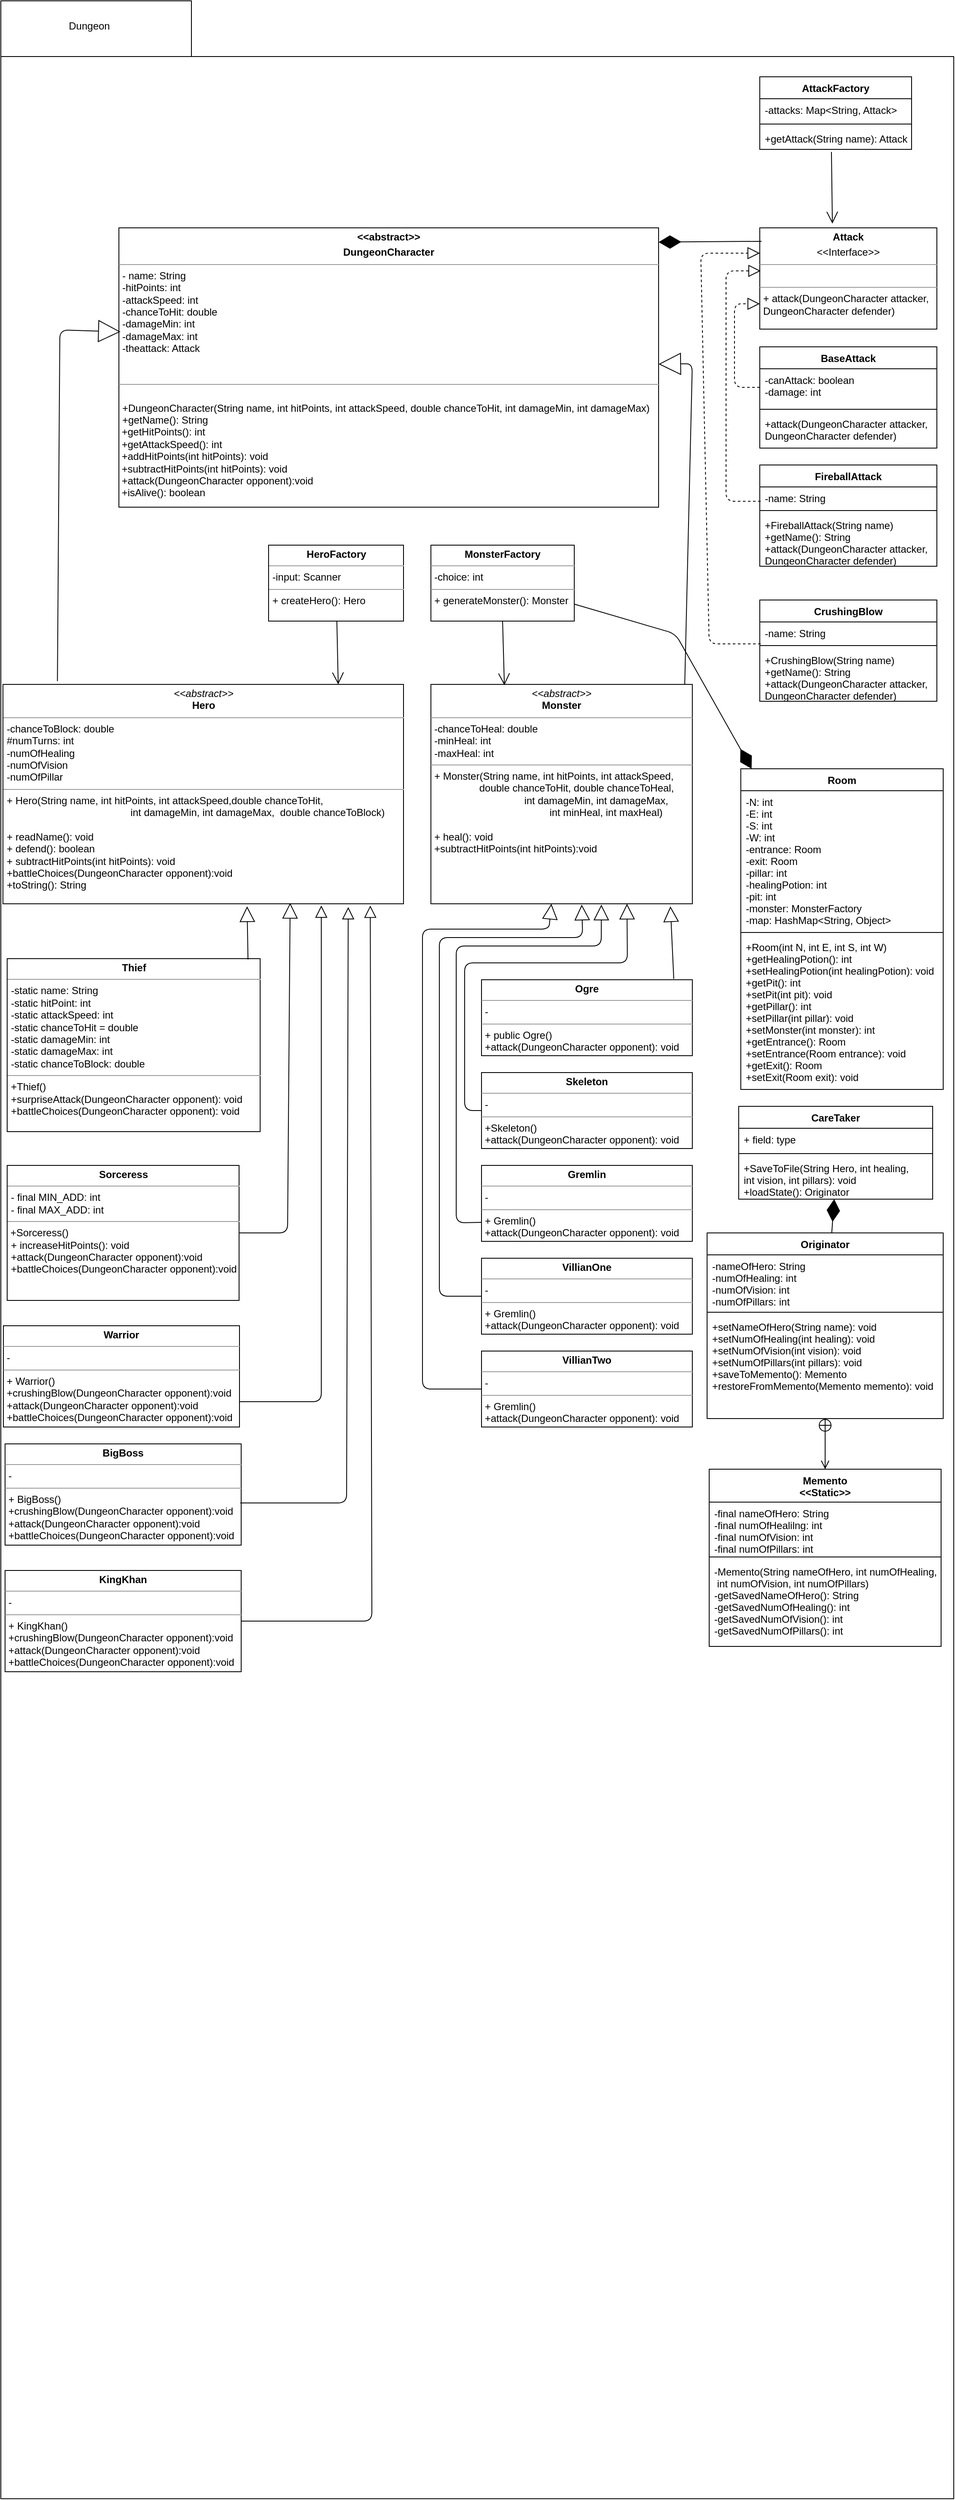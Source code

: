 <mxfile version="12.3.9" type="device" pages="1"><diagram id="krkeShx6AyGwvIoxpKtI" name="Page-1"><mxGraphModel dx="1422" dy="1862" grid="1" gridSize="10" guides="1" tooltips="1" connect="1" arrows="1" fold="1" page="1" pageScale="1" pageWidth="850" pageHeight="1100" math="0" shadow="0"><root><mxCell id="0"/><mxCell id="1" parent="0"/><object label="" id="1G31ORfLpR254vLyBdv7-1"><mxCell style="shape=folder;fontStyle=1;spacingTop=10;tabWidth=226;tabHeight=66;tabPosition=left;html=1;" parent="1" vertex="1"><mxGeometry y="-150" width="1130" height="2960" as="geometry"/></mxCell></object><mxCell id="1G31ORfLpR254vLyBdv7-2" value="&lt;p style=&quot;margin: 0px ; margin-top: 4px ; text-align: center&quot;&gt;&lt;b&gt;&amp;lt;&amp;lt;abstract&amp;gt;&amp;gt;&lt;/b&gt;&lt;/p&gt;&lt;p style=&quot;margin: 0px ; margin-top: 4px ; text-align: center&quot;&gt;&lt;b&gt;DungeonCharacter&lt;/b&gt;&lt;br&gt;&lt;/p&gt;&lt;hr size=&quot;1&quot;&gt;&lt;p style=&quot;margin: 0px ; margin-left: 4px&quot;&gt;- name: String&lt;/p&gt;&lt;p style=&quot;margin: 0px ; margin-left: 4px&quot;&gt;-hitPoints: int&lt;/p&gt;&lt;p style=&quot;margin: 0px ; margin-left: 4px&quot;&gt;-attackSpeed: int&lt;/p&gt;&lt;p style=&quot;margin: 0px ; margin-left: 4px&quot;&gt;-chanceToHit: double&lt;/p&gt;&lt;p style=&quot;margin: 0px ; margin-left: 4px&quot;&gt;-damageMin: int&lt;/p&gt;&lt;p style=&quot;margin: 0px ; margin-left: 4px&quot;&gt;-damageMax: int&lt;/p&gt;&lt;p style=&quot;margin: 0px ; margin-left: 4px&quot;&gt;-theattack: Attack&lt;/p&gt;&lt;p style=&quot;margin: 0px ; margin-left: 4px&quot;&gt;&lt;br&gt;&lt;/p&gt;&lt;p style=&quot;margin: 0px ; margin-left: 4px&quot;&gt;&lt;br&gt;&lt;/p&gt;&lt;hr size=&quot;1&quot;&gt;&lt;p style=&quot;margin: 0px ; margin-left: 4px&quot;&gt;&lt;br&gt;&lt;/p&gt;&lt;p style=&quot;margin: 0px ; margin-left: 4px&quot;&gt;+&lt;span&gt;DungeonCharacter(String name, int hitPoints, int attackSpeed,&amp;nbsp;&lt;/span&gt;&lt;span&gt;double chanceToHit, int damageMin, int damageMax)&lt;/span&gt;&lt;/p&gt;&lt;p style=&quot;margin: 0px ; margin-left: 4px&quot;&gt;&lt;span&gt;+getName(): String&amp;nbsp;&lt;/span&gt;&lt;/p&gt;&amp;nbsp;+getHitPoints(): int&lt;br&gt;&amp;nbsp;+getAttackSpeed(): int&lt;br&gt;&amp;nbsp;+addHitPoints(int hitPoints): void&lt;br&gt;&amp;nbsp;+subtractHitPoints(int hitPoints): void&lt;br&gt;&amp;nbsp;+attack(DungeonCharacter opponent):void&lt;br&gt;&amp;nbsp;+isAlive(): boolean&lt;br&gt;&amp;nbsp;&lt;br&gt;&amp;nbsp;" style="verticalAlign=top;align=left;overflow=fill;fontSize=12;fontFamily=Helvetica;html=1;" parent="1" vertex="1"><mxGeometry x="140" y="119" width="640" height="331" as="geometry"/></mxCell><mxCell id="1G31ORfLpR254vLyBdv7-4" value="Dungeon" style="text;html=1;strokeColor=none;fillColor=none;align=center;verticalAlign=middle;whiteSpace=wrap;rounded=0;" parent="1" vertex="1"><mxGeometry x="70" y="-130" width="70" height="20" as="geometry"/></mxCell><mxCell id="1G31ORfLpR254vLyBdv7-5" value="&lt;p style=&quot;margin: 0px ; margin-top: 4px ; text-align: center&quot;&gt;&lt;i&gt;&amp;lt;&amp;lt;abstract&amp;gt;&amp;gt;&lt;/i&gt;&lt;br&gt;&lt;b&gt;Hero&lt;/b&gt;&lt;/p&gt;&lt;hr size=&quot;1&quot;&gt;&lt;p style=&quot;margin: 0px ; margin-left: 4px&quot;&gt;-chanceToBlock: double&amp;nbsp;&lt;br&gt;#numTurns: int&lt;/p&gt;&lt;p style=&quot;margin: 0px ; margin-left: 4px&quot;&gt;-numOfHealing&lt;/p&gt;&lt;p style=&quot;margin: 0px ; margin-left: 4px&quot;&gt;-numOfVision&lt;/p&gt;&lt;p style=&quot;margin: 0px ; margin-left: 4px&quot;&gt;-numOfPillar&lt;/p&gt;&lt;hr size=&quot;1&quot;&gt;&lt;p style=&quot;margin: 0px ; margin-left: 4px&quot;&gt;+&amp;nbsp;&lt;span&gt;Hero(String name, int hitPoints, int attackSpeed,&lt;/span&gt;&lt;span&gt;double chanceToHit,&amp;nbsp;&lt;/span&gt;&lt;/p&gt;&lt;p style=&quot;margin: 0px ; margin-left: 4px&quot;&gt;&lt;span&gt;&amp;nbsp; &amp;nbsp; &amp;nbsp; &amp;nbsp; &amp;nbsp; &amp;nbsp; &amp;nbsp; &amp;nbsp; &amp;nbsp; &amp;nbsp; &amp;nbsp; &amp;nbsp; &amp;nbsp; &amp;nbsp; &amp;nbsp; &amp;nbsp; &amp;nbsp; &amp;nbsp; &amp;nbsp; &amp;nbsp; &amp;nbsp; &amp;nbsp; int damageMin, int damageMax,&amp;nbsp;&lt;/span&gt;&lt;span&gt;&amp;nbsp;double chanceToBlock)&lt;/span&gt;&lt;/p&gt;&lt;p style=&quot;margin: 0px ; margin-left: 4px&quot;&gt;&lt;br&gt;&lt;/p&gt;&lt;p style=&quot;margin: 0px ; margin-left: 4px&quot;&gt;+ readName(): void&lt;/p&gt;&lt;p style=&quot;margin: 0px ; margin-left: 4px&quot;&gt;+&amp;nbsp;defend(): boolean&lt;/p&gt;&lt;p style=&quot;margin: 0px ; margin-left: 4px&quot;&gt;+&amp;nbsp;subtractHitPoints(int hitPoints): void&lt;/p&gt;&lt;p style=&quot;margin: 0px ; margin-left: 4px&quot;&gt;+battleChoices(DungeonCharacter opponent):void&lt;/p&gt;&lt;p style=&quot;margin: 0px ; margin-left: 4px&quot;&gt;+toString(): String&lt;/p&gt;" style="verticalAlign=top;align=left;overflow=fill;fontSize=12;fontFamily=Helvetica;html=1;" parent="1" vertex="1"><mxGeometry x="2.5" y="660" width="475" height="260" as="geometry"/></mxCell><mxCell id="1G31ORfLpR254vLyBdv7-6" value="&lt;p style=&quot;margin: 0px ; margin-top: 4px ; text-align: center&quot;&gt;&lt;i&gt;&amp;lt;&amp;lt;abstract&amp;gt;&amp;gt;&lt;/i&gt;&lt;br&gt;&lt;b&gt;Monster&lt;/b&gt;&lt;/p&gt;&lt;hr size=&quot;1&quot;&gt;&lt;p style=&quot;margin: 0px ; margin-left: 4px&quot;&gt;-chanceToHeal: double&lt;br&gt;-minHeal: int&lt;/p&gt;&lt;p style=&quot;margin: 0px ; margin-left: 4px&quot;&gt;-maxHeal: int&lt;/p&gt;&lt;hr size=&quot;1&quot;&gt;&lt;p style=&quot;margin: 0px ; margin-left: 4px&quot;&gt;+&amp;nbsp;&lt;span&gt;Monster(String name, int hitPoints, int attackSpeed,&lt;/span&gt;&lt;/p&gt;&lt;p style=&quot;margin: 0px ; margin-left: 4px&quot;&gt;&lt;span style=&quot;white-space: pre&quot;&gt;&#9;&#9;&lt;/span&gt;double chanceToHit, double chanceToHeal,&lt;/p&gt;&lt;p style=&quot;margin: 0px ; margin-left: 4px&quot;&gt;&lt;span style=&quot;white-space: pre&quot;&gt;&#9;&#9;&#9;&#9;&lt;/span&gt;int damageMin, int damageMax,&lt;/p&gt;&lt;p style=&quot;margin: 0px ; margin-left: 4px&quot;&gt;&lt;span style=&quot;white-space: pre&quot;&gt;&#9;&#9;&#9;&#9;&#9;&lt;/span&gt; int minHeal, int maxHeal)&lt;/p&gt;&lt;p style=&quot;margin: 0px ; margin-left: 4px&quot;&gt;&lt;br&gt;&lt;/p&gt;&lt;p style=&quot;margin: 0px ; margin-left: 4px&quot;&gt;+ heal(): void&lt;/p&gt;&lt;p style=&quot;margin: 0px ; margin-left: 4px&quot;&gt;+subtractHitPoints(int hitPoints):void&lt;/p&gt;" style="verticalAlign=top;align=left;overflow=fill;fontSize=12;fontFamily=Helvetica;html=1;" parent="1" vertex="1"><mxGeometry x="510" y="660" width="310" height="260" as="geometry"/></mxCell><mxCell id="xwhgmzgSmfGcuCfj58Y--1" value="" style="endArrow=block;endFill=0;endSize=24;html=1;exitX=0.136;exitY=-0.015;exitDx=0;exitDy=0;entryX=0.003;entryY=0.372;entryDx=0;entryDy=0;entryPerimeter=0;exitPerimeter=0;" parent="1" source="1G31ORfLpR254vLyBdv7-5" target="1G31ORfLpR254vLyBdv7-2" edge="1"><mxGeometry width="160" relative="1" as="geometry"><mxPoint x="40" y="549" as="sourcePoint"/><mxPoint x="100" y="310" as="targetPoint"/><Array as="points"><mxPoint x="70" y="240"/></Array></mxGeometry></mxCell><mxCell id="xwhgmzgSmfGcuCfj58Y--2" value="" style="endArrow=block;endFill=0;endSize=24;html=1;exitX=0.971;exitY=0;exitDx=0;exitDy=0;exitPerimeter=0;" parent="1" source="1G31ORfLpR254vLyBdv7-6" target="1G31ORfLpR254vLyBdv7-2" edge="1"><mxGeometry width="160" relative="1" as="geometry"><mxPoint x="89.78" y="590.56" as="sourcePoint"/><mxPoint x="151.92" y="252.132" as="targetPoint"/><Array as="points"><mxPoint x="820" y="280"/></Array></mxGeometry></mxCell><mxCell id="xwhgmzgSmfGcuCfj58Y--4" value="&lt;p style=&quot;margin: 0px ; margin-top: 4px ; text-align: center&quot;&gt;&lt;b&gt;Sorceress&lt;/b&gt;&lt;br&gt;&lt;/p&gt;&lt;hr size=&quot;1&quot;&gt;&lt;p style=&quot;margin: 0px ; margin-left: 4px&quot;&gt;- final MIN_ADD: int&lt;/p&gt;&lt;p style=&quot;margin: 0px ; margin-left: 4px&quot;&gt;- final MAX_ADD: int&lt;br&gt;&lt;/p&gt;&lt;hr size=&quot;1&quot;&gt;&amp;nbsp;+Sorceress()&lt;br&gt;&lt;p style=&quot;margin: 0px ; margin-left: 4px&quot;&gt;+ increaseHitPoints(): void&lt;/p&gt;&lt;p style=&quot;margin: 0px ; margin-left: 4px&quot;&gt;+attack(DungeonCharacter opponent):void&lt;/p&gt;&lt;p style=&quot;margin: 0px ; margin-left: 4px&quot;&gt;+battleChoices(DungeonCharacter opponent):void&lt;/p&gt;" style="verticalAlign=top;align=left;overflow=fill;fontSize=12;fontFamily=Helvetica;html=1;" parent="1" vertex="1"><mxGeometry x="7.5" y="1230" width="275" height="160" as="geometry"/></mxCell><mxCell id="xwhgmzgSmfGcuCfj58Y--5" value="&lt;p style=&quot;margin: 0px ; margin-top: 4px ; text-align: center&quot;&gt;&lt;b&gt;Warrior&lt;/b&gt;&lt;br&gt;&lt;/p&gt;&lt;hr size=&quot;1&quot;&gt;&lt;p style=&quot;margin: 0px ; margin-left: 4px&quot;&gt;-&lt;/p&gt;&lt;hr size=&quot;1&quot;&gt;&lt;p style=&quot;margin: 0px ; margin-left: 4px&quot;&gt;+ Warrior()&lt;/p&gt;&lt;p style=&quot;margin: 0px ; margin-left: 4px&quot;&gt;+crushingBlow(DungeonCharacter opponent):void&lt;/p&gt;&lt;p style=&quot;margin: 0px ; margin-left: 4px&quot;&gt;+attack(DungeonCharacter opponent):void&lt;/p&gt;&lt;p style=&quot;margin: 0px ; margin-left: 4px&quot;&gt;+battleChoices(DungeonCharacter opponent):void&lt;/p&gt;&lt;p style=&quot;margin: 0px ; margin-left: 4px&quot;&gt;&lt;br&gt;&lt;/p&gt;&lt;p style=&quot;margin: 0px ; margin-left: 4px&quot;&gt;&lt;br&gt;&lt;/p&gt;" style="verticalAlign=top;align=left;overflow=fill;fontSize=12;fontFamily=Helvetica;html=1;" parent="1" vertex="1"><mxGeometry x="3" y="1420" width="280" height="120" as="geometry"/></mxCell><mxCell id="xwhgmzgSmfGcuCfj58Y--6" value="&lt;p style=&quot;margin: 0px ; margin-top: 4px ; text-align: center&quot;&gt;&lt;b&gt;Thief&lt;/b&gt;&lt;br&gt;&lt;/p&gt;&lt;hr size=&quot;1&quot;&gt;&lt;p style=&quot;margin: 0px ; margin-left: 4px&quot;&gt;-static name: String&lt;/p&gt;&lt;p style=&quot;margin: 0px ; margin-left: 4px&quot;&gt;-static hitPoint: int&lt;/p&gt;&lt;p style=&quot;margin: 0px ; margin-left: 4px&quot;&gt;-static attackSpeed: int&lt;/p&gt;&lt;p style=&quot;margin: 0px ; margin-left: 4px&quot;&gt;-static chanceToHit = double&lt;/p&gt;&lt;p style=&quot;margin: 0px ; margin-left: 4px&quot;&gt;-static damageMin: int&lt;/p&gt;&lt;p style=&quot;margin: 0px ; margin-left: 4px&quot;&gt;-static damageMax: int&lt;/p&gt;&lt;p style=&quot;margin: 0px ; margin-left: 4px&quot;&gt;-static chanceToBlock: double&lt;/p&gt;&lt;hr size=&quot;1&quot;&gt;&lt;p style=&quot;margin: 0px ; margin-left: 4px&quot;&gt;+Thief()&lt;/p&gt;&lt;p style=&quot;margin: 0px ; margin-left: 4px&quot;&gt;+surpriseAttack(DungeonCharacter opponent): void&lt;/p&gt;&lt;p style=&quot;margin: 0px ; margin-left: 4px&quot;&gt;+battleChoices(DungeonCharacter opponent): void&lt;/p&gt;&lt;p style=&quot;margin: 0px ; margin-left: 4px&quot;&gt;&lt;br&gt;&lt;/p&gt;" style="verticalAlign=top;align=left;overflow=fill;fontSize=12;fontFamily=Helvetica;html=1;" parent="1" vertex="1"><mxGeometry x="7.5" y="985" width="300" height="205" as="geometry"/></mxCell><mxCell id="xwhgmzgSmfGcuCfj58Y--9" value="" style="endArrow=block;endSize=12;html=1;endFill=0;exitX=1;exitY=0.75;exitDx=0;exitDy=0;" parent="1" edge="1" source="xwhgmzgSmfGcuCfj58Y--5"><mxGeometry width="160" relative="1" as="geometry"><mxPoint x="274" y="840" as="sourcePoint"/><mxPoint x="380" y="922" as="targetPoint"/><Array as="points"><mxPoint x="380" y="1510"/></Array></mxGeometry></mxCell><mxCell id="xwhgmzgSmfGcuCfj58Y--12" value="&lt;p style=&quot;margin: 0px ; margin-top: 4px ; text-align: center&quot;&gt;&lt;b&gt;Skeleton&lt;/b&gt;&lt;br&gt;&lt;/p&gt;&lt;hr size=&quot;1&quot;&gt;&lt;p style=&quot;margin: 0px ; margin-left: 4px&quot;&gt;-&lt;/p&gt;&lt;hr size=&quot;1&quot;&gt;&lt;p style=&quot;margin: 0px ; margin-left: 4px&quot;&gt;+Skeleton()&lt;/p&gt;&lt;p style=&quot;margin: 0px ; margin-left: 4px&quot;&gt;+attack(DungeonCharacter opponent): void&lt;/p&gt;&lt;p style=&quot;margin: 0px ; margin-left: 4px&quot;&gt;&lt;br&gt;&lt;/p&gt;&lt;p style=&quot;margin: 0px ; margin-left: 4px&quot;&gt;&lt;br&gt;&lt;/p&gt;" style="verticalAlign=top;align=left;overflow=fill;fontSize=12;fontFamily=Helvetica;html=1;" parent="1" vertex="1"><mxGeometry x="570" y="1120" width="250" height="90" as="geometry"/></mxCell><mxCell id="xwhgmzgSmfGcuCfj58Y--13" value="&lt;p style=&quot;margin: 0px ; margin-top: 4px ; text-align: center&quot;&gt;&lt;b&gt;Ogre&lt;/b&gt;&lt;br&gt;&lt;/p&gt;&lt;hr size=&quot;1&quot;&gt;&lt;p style=&quot;margin: 0px ; margin-left: 4px&quot;&gt;-&lt;/p&gt;&lt;hr size=&quot;1&quot;&gt;&lt;p style=&quot;margin: 0px ; margin-left: 4px&quot;&gt;+&amp;nbsp;public Ogre()&lt;/p&gt;&lt;p style=&quot;margin: 0px ; margin-left: 4px&quot;&gt;+attack(DungeonCharacter opponent): void&lt;/p&gt;&lt;p style=&quot;margin: 0px ; margin-left: 4px&quot;&gt;&lt;br&gt;&lt;/p&gt;" style="verticalAlign=top;align=left;overflow=fill;fontSize=12;fontFamily=Helvetica;html=1;" parent="1" vertex="1"><mxGeometry x="570" y="1010" width="250" height="90" as="geometry"/></mxCell><mxCell id="xwhgmzgSmfGcuCfj58Y--16" value="&lt;p style=&quot;margin: 0px ; margin-top: 4px ; text-align: center&quot;&gt;&lt;b&gt;Gremlin&lt;/b&gt;&lt;br&gt;&lt;/p&gt;&lt;hr size=&quot;1&quot;&gt;&lt;p style=&quot;margin: 0px ; margin-left: 4px&quot;&gt;-&lt;/p&gt;&lt;hr size=&quot;1&quot;&gt;&lt;p style=&quot;margin: 0px ; margin-left: 4px&quot;&gt;+ Gremlin()&lt;/p&gt;&lt;p style=&quot;margin: 0px ; margin-left: 4px&quot;&gt;+attack(DungeonCharacter opponent): void&lt;/p&gt;&lt;p style=&quot;margin: 0px ; margin-left: 4px&quot;&gt;&lt;br&gt;&lt;/p&gt;" style="verticalAlign=top;align=left;overflow=fill;fontSize=12;fontFamily=Helvetica;html=1;" parent="1" vertex="1"><mxGeometry x="570" y="1230" width="250" height="90" as="geometry"/></mxCell><mxCell id="0S_uA-JJeHpa6pe2l1Tk-2" value="&lt;p style=&quot;margin: 0px ; margin-top: 4px ; text-align: center&quot;&gt;&lt;b&gt;HeroFactory&lt;/b&gt;&lt;/p&gt;&lt;hr size=&quot;1&quot;&gt;&lt;p style=&quot;margin: 0px ; margin-left: 4px&quot;&gt;-input: Scanner&lt;/p&gt;&lt;hr size=&quot;1&quot;&gt;&lt;p style=&quot;margin: 0px ; margin-left: 4px&quot;&gt;+ createHero(): Hero&lt;/p&gt;" style="verticalAlign=top;align=left;overflow=fill;fontSize=12;fontFamily=Helvetica;html=1;" parent="1" vertex="1"><mxGeometry x="317.5" y="495" width="160" height="90" as="geometry"/></mxCell><mxCell id="0S_uA-JJeHpa6pe2l1Tk-3" value="&lt;p style=&quot;margin: 0px ; margin-top: 4px ; text-align: center&quot;&gt;&lt;b&gt;MonsterFactory&lt;/b&gt;&lt;/p&gt;&lt;hr size=&quot;1&quot;&gt;&lt;p style=&quot;margin: 0px ; margin-left: 4px&quot;&gt;-choice: int&lt;/p&gt;&lt;hr size=&quot;1&quot;&gt;&lt;p style=&quot;margin: 0px ; margin-left: 4px&quot;&gt;+ generateMonster(): Monster&lt;/p&gt;" style="verticalAlign=top;align=left;overflow=fill;fontSize=12;fontFamily=Helvetica;html=1;" parent="1" vertex="1"><mxGeometry x="510" y="495" width="170" height="90" as="geometry"/></mxCell><mxCell id="0S_uA-JJeHpa6pe2l1Tk-4" value="&lt;p style=&quot;margin: 0px ; margin-top: 4px ; text-align: center&quot;&gt;&lt;b&gt;Attack&lt;/b&gt;&lt;/p&gt;&lt;p style=&quot;margin: 0px ; margin-top: 4px ; text-align: center&quot;&gt;&amp;lt;&amp;lt;Interface&amp;gt;&amp;gt;&lt;/p&gt;&lt;hr size=&quot;1&quot;&gt;&lt;p style=&quot;margin: 0px ; margin-left: 4px&quot;&gt;&lt;br&gt;&lt;/p&gt;&lt;hr size=&quot;1&quot;&gt;&lt;p style=&quot;margin: 0px ; margin-left: 4px&quot;&gt;+ attack(DungeonCharacter attacker,&amp;nbsp;&lt;/p&gt;&lt;p style=&quot;margin: 0px ; margin-left: 4px&quot;&gt;DungeonCharacter defender)&lt;/p&gt;" style="verticalAlign=top;align=left;overflow=fill;fontSize=12;fontFamily=Helvetica;html=1;" parent="1" vertex="1"><mxGeometry x="900" y="119" width="210" height="120" as="geometry"/></mxCell><mxCell id="_Nb0uf4n3xRv0PbHsnZM-2" value="" style="endArrow=diamondThin;endFill=1;endSize=24;html=1;entryX=1;entryY=0.051;entryDx=0;entryDy=0;entryPerimeter=0;exitX=0.01;exitY=0.133;exitDx=0;exitDy=0;exitPerimeter=0;" edge="1" parent="1" source="0S_uA-JJeHpa6pe2l1Tk-4" target="1G31ORfLpR254vLyBdv7-2"><mxGeometry width="160" relative="1" as="geometry"><mxPoint x="730" y="60" as="sourcePoint"/><mxPoint x="890" y="60" as="targetPoint"/><Array as="points"/></mxGeometry></mxCell><mxCell id="_Nb0uf4n3xRv0PbHsnZM-3" value="BaseAttack" style="swimlane;fontStyle=1;align=center;verticalAlign=top;childLayout=stackLayout;horizontal=1;startSize=26;horizontalStack=0;resizeParent=1;resizeParentMax=0;resizeLast=0;collapsible=1;marginBottom=0;" vertex="1" parent="1"><mxGeometry x="900" y="260" width="210" height="120" as="geometry"/></mxCell><mxCell id="_Nb0uf4n3xRv0PbHsnZM-4" value="-canAttack: boolean&#10;-damage: int" style="text;strokeColor=none;fillColor=none;align=left;verticalAlign=top;spacingLeft=4;spacingRight=4;overflow=hidden;rotatable=0;points=[[0,0.5],[1,0.5]];portConstraint=eastwest;" vertex="1" parent="_Nb0uf4n3xRv0PbHsnZM-3"><mxGeometry y="26" width="210" height="44" as="geometry"/></mxCell><mxCell id="_Nb0uf4n3xRv0PbHsnZM-5" value="" style="line;strokeWidth=1;fillColor=none;align=left;verticalAlign=middle;spacingTop=-1;spacingLeft=3;spacingRight=3;rotatable=0;labelPosition=right;points=[];portConstraint=eastwest;" vertex="1" parent="_Nb0uf4n3xRv0PbHsnZM-3"><mxGeometry y="70" width="210" height="8" as="geometry"/></mxCell><mxCell id="_Nb0uf4n3xRv0PbHsnZM-6" value="+attack(DungeonCharacter attacker, &#10;DungeonCharacter defender)" style="text;strokeColor=none;fillColor=none;align=left;verticalAlign=top;spacingLeft=4;spacingRight=4;overflow=hidden;rotatable=0;points=[[0,0.5],[1,0.5]];portConstraint=eastwest;" vertex="1" parent="_Nb0uf4n3xRv0PbHsnZM-3"><mxGeometry y="78" width="210" height="42" as="geometry"/></mxCell><mxCell id="_Nb0uf4n3xRv0PbHsnZM-7" value="FireballAttack" style="swimlane;fontStyle=1;align=center;verticalAlign=top;childLayout=stackLayout;horizontal=1;startSize=26;horizontalStack=0;resizeParent=1;resizeParentMax=0;resizeLast=0;collapsible=1;marginBottom=0;" vertex="1" parent="1"><mxGeometry x="900" y="400" width="210" height="120" as="geometry"/></mxCell><mxCell id="_Nb0uf4n3xRv0PbHsnZM-8" value="-name: String" style="text;strokeColor=none;fillColor=none;align=left;verticalAlign=top;spacingLeft=4;spacingRight=4;overflow=hidden;rotatable=0;points=[[0,0.5],[1,0.5]];portConstraint=eastwest;" vertex="1" parent="_Nb0uf4n3xRv0PbHsnZM-7"><mxGeometry y="26" width="210" height="24" as="geometry"/></mxCell><mxCell id="_Nb0uf4n3xRv0PbHsnZM-9" value="" style="line;strokeWidth=1;fillColor=none;align=left;verticalAlign=middle;spacingTop=-1;spacingLeft=3;spacingRight=3;rotatable=0;labelPosition=right;points=[];portConstraint=eastwest;" vertex="1" parent="_Nb0uf4n3xRv0PbHsnZM-7"><mxGeometry y="50" width="210" height="8" as="geometry"/></mxCell><mxCell id="_Nb0uf4n3xRv0PbHsnZM-10" value="+FireballAttack(String name)&#10;+getName(): String&#10;+attack(DungeonCharacter attacker, &#10;DungeonCharacter defender)" style="text;strokeColor=none;fillColor=none;align=left;verticalAlign=top;spacingLeft=4;spacingRight=4;overflow=hidden;rotatable=0;points=[[0,0.5],[1,0.5]];portConstraint=eastwest;" vertex="1" parent="_Nb0uf4n3xRv0PbHsnZM-7"><mxGeometry y="58" width="210" height="62" as="geometry"/></mxCell><mxCell id="_Nb0uf4n3xRv0PbHsnZM-11" value="" style="endArrow=block;dashed=1;endFill=0;endSize=12;html=1;entryX=0.005;entryY=0.425;entryDx=0;entryDy=0;entryPerimeter=0;" edge="1" parent="1" target="0S_uA-JJeHpa6pe2l1Tk-4"><mxGeometry width="160" relative="1" as="geometry"><mxPoint x="901" y="443" as="sourcePoint"/><mxPoint x="1050" y="600" as="targetPoint"/><Array as="points"><mxPoint x="860" y="443"/><mxPoint x="860" y="170"/></Array></mxGeometry></mxCell><mxCell id="_Nb0uf4n3xRv0PbHsnZM-13" value="" style="endArrow=block;dashed=1;endFill=0;endSize=12;html=1;entryX=0;entryY=0.75;entryDx=0;entryDy=0;exitX=0;exitY=0.5;exitDx=0;exitDy=0;" edge="1" parent="1" source="_Nb0uf4n3xRv0PbHsnZM-4" target="0S_uA-JJeHpa6pe2l1Tk-4"><mxGeometry width="160" relative="1" as="geometry"><mxPoint x="890" y="580" as="sourcePoint"/><mxPoint x="1050" y="580" as="targetPoint"/><Array as="points"><mxPoint x="870" y="308"/><mxPoint x="870" y="209"/></Array></mxGeometry></mxCell><mxCell id="_Nb0uf4n3xRv0PbHsnZM-14" value="Originator" style="swimlane;fontStyle=1;align=center;verticalAlign=top;childLayout=stackLayout;horizontal=1;startSize=26;horizontalStack=0;resizeParent=1;resizeParentMax=0;resizeLast=0;collapsible=1;marginBottom=0;" vertex="1" parent="1"><mxGeometry x="837.5" y="1310" width="280" height="220" as="geometry"/></mxCell><mxCell id="_Nb0uf4n3xRv0PbHsnZM-15" value="-nameOfHero: String&#10;-numOfHealing: int&#10;-numOfVision: int&#10;-numOfPillars: int" style="text;strokeColor=none;fillColor=none;align=left;verticalAlign=top;spacingLeft=4;spacingRight=4;overflow=hidden;rotatable=0;points=[[0,0.5],[1,0.5]];portConstraint=eastwest;" vertex="1" parent="_Nb0uf4n3xRv0PbHsnZM-14"><mxGeometry y="26" width="280" height="64" as="geometry"/></mxCell><mxCell id="_Nb0uf4n3xRv0PbHsnZM-16" value="" style="line;strokeWidth=1;fillColor=none;align=left;verticalAlign=middle;spacingTop=-1;spacingLeft=3;spacingRight=3;rotatable=0;labelPosition=right;points=[];portConstraint=eastwest;" vertex="1" parent="_Nb0uf4n3xRv0PbHsnZM-14"><mxGeometry y="90" width="280" height="8" as="geometry"/></mxCell><mxCell id="_Nb0uf4n3xRv0PbHsnZM-17" value="+setNameOfHero(String name): void&#10;+setNumOfHealing(int healing): void&#10;+setNumOfVision(int vision): void&#10;+setNumOfPillars(int pillars): void&#10;+saveToMemento(): Memento&#10;+restoreFromMemento(Memento memento): void" style="text;strokeColor=none;fillColor=none;align=left;verticalAlign=top;spacingLeft=4;spacingRight=4;overflow=hidden;rotatable=0;points=[[0,0.5],[1,0.5]];portConstraint=eastwest;" vertex="1" parent="_Nb0uf4n3xRv0PbHsnZM-14"><mxGeometry y="98" width="280" height="122" as="geometry"/></mxCell><mxCell id="_Nb0uf4n3xRv0PbHsnZM-18" value="Memento&#10;&lt;&lt;Static&gt;&gt;" style="swimlane;fontStyle=1;align=center;verticalAlign=top;childLayout=stackLayout;horizontal=1;startSize=39;horizontalStack=0;resizeParent=1;resizeParentMax=0;resizeLast=0;collapsible=1;marginBottom=0;" vertex="1" parent="1"><mxGeometry x="840" y="1590" width="275" height="210" as="geometry"/></mxCell><mxCell id="_Nb0uf4n3xRv0PbHsnZM-19" value="-final nameOfHero: String&#10;-final numOfHealilng: int&#10;-final numOfVision: int&#10;-final numOfPillars: int" style="text;strokeColor=none;fillColor=none;align=left;verticalAlign=top;spacingLeft=4;spacingRight=4;overflow=hidden;rotatable=0;points=[[0,0.5],[1,0.5]];portConstraint=eastwest;" vertex="1" parent="_Nb0uf4n3xRv0PbHsnZM-18"><mxGeometry y="39" width="275" height="61" as="geometry"/></mxCell><mxCell id="_Nb0uf4n3xRv0PbHsnZM-20" value="" style="line;strokeWidth=1;fillColor=none;align=left;verticalAlign=middle;spacingTop=-1;spacingLeft=3;spacingRight=3;rotatable=0;labelPosition=right;points=[];portConstraint=eastwest;" vertex="1" parent="_Nb0uf4n3xRv0PbHsnZM-18"><mxGeometry y="100" width="275" height="8" as="geometry"/></mxCell><mxCell id="_Nb0uf4n3xRv0PbHsnZM-21" value="-Memento(String nameOfHero, int numOfHealing,&#10; int numOfVision, int numOfPillars)&#10;-getSavedNameOfHero(): String&#10;-getSavedNumOfHealing(): int&#10;-getSavedNumOfVision(): int&#10;-getSavedNumOfPillars(): int" style="text;strokeColor=none;fillColor=none;align=left;verticalAlign=top;spacingLeft=4;spacingRight=4;overflow=hidden;rotatable=0;points=[[0,0.5],[1,0.5]];portConstraint=eastwest;" vertex="1" parent="_Nb0uf4n3xRv0PbHsnZM-18"><mxGeometry y="108" width="275" height="102" as="geometry"/></mxCell><mxCell id="_Nb0uf4n3xRv0PbHsnZM-22" value="CareTaker" style="swimlane;fontStyle=1;align=center;verticalAlign=top;childLayout=stackLayout;horizontal=1;startSize=26;horizontalStack=0;resizeParent=1;resizeParentMax=0;resizeLast=0;collapsible=1;marginBottom=0;" vertex="1" parent="1"><mxGeometry x="875" y="1160" width="230" height="110" as="geometry"/></mxCell><mxCell id="_Nb0uf4n3xRv0PbHsnZM-23" value="+ field: type" style="text;strokeColor=none;fillColor=none;align=left;verticalAlign=top;spacingLeft=4;spacingRight=4;overflow=hidden;rotatable=0;points=[[0,0.5],[1,0.5]];portConstraint=eastwest;" vertex="1" parent="_Nb0uf4n3xRv0PbHsnZM-22"><mxGeometry y="26" width="230" height="26" as="geometry"/></mxCell><mxCell id="_Nb0uf4n3xRv0PbHsnZM-24" value="" style="line;strokeWidth=1;fillColor=none;align=left;verticalAlign=middle;spacingTop=-1;spacingLeft=3;spacingRight=3;rotatable=0;labelPosition=right;points=[];portConstraint=eastwest;" vertex="1" parent="_Nb0uf4n3xRv0PbHsnZM-22"><mxGeometry y="52" width="230" height="8" as="geometry"/></mxCell><mxCell id="_Nb0uf4n3xRv0PbHsnZM-25" value="+SaveToFile(String Hero, int healing, &#10;int vision, int pillars): void&#10;+loadState(): Originator" style="text;strokeColor=none;fillColor=none;align=left;verticalAlign=top;spacingLeft=4;spacingRight=4;overflow=hidden;rotatable=0;points=[[0,0.5],[1,0.5]];portConstraint=eastwest;" vertex="1" parent="_Nb0uf4n3xRv0PbHsnZM-22"><mxGeometry y="60" width="230" height="50" as="geometry"/></mxCell><mxCell id="_Nb0uf4n3xRv0PbHsnZM-26" value="" style="endArrow=diamondThin;endFill=1;endSize=24;html=1;" edge="1" parent="1" source="_Nb0uf4n3xRv0PbHsnZM-14" target="_Nb0uf4n3xRv0PbHsnZM-25"><mxGeometry width="160" relative="1" as="geometry"><mxPoint x="640" y="1649" as="sourcePoint"/><mxPoint x="800" y="1649" as="targetPoint"/></mxGeometry></mxCell><mxCell id="_Nb0uf4n3xRv0PbHsnZM-27" value="" style="endArrow=open;startArrow=circlePlus;endFill=0;startFill=0;endSize=8;html=1;" edge="1" parent="1" source="_Nb0uf4n3xRv0PbHsnZM-17" target="_Nb0uf4n3xRv0PbHsnZM-18"><mxGeometry width="160" relative="1" as="geometry"><mxPoint x="973" y="1540" as="sourcePoint"/><mxPoint x="890" y="1700" as="targetPoint"/></mxGeometry></mxCell><mxCell id="_Nb0uf4n3xRv0PbHsnZM-29" value="" style="endArrow=block;endSize=16;endFill=0;html=1;entryX=0.717;entryY=0.996;entryDx=0;entryDy=0;entryPerimeter=0;" edge="1" parent="1" source="xwhgmzgSmfGcuCfj58Y--4" target="1G31ORfLpR254vLyBdv7-5"><mxGeometry width="160" relative="1" as="geometry"><mxPoint x="330" y="1290" as="sourcePoint"/><mxPoint x="490" y="1290" as="targetPoint"/><Array as="points"><mxPoint x="340" y="1310"/></Array></mxGeometry></mxCell><mxCell id="_Nb0uf4n3xRv0PbHsnZM-30" value="" style="endArrow=block;endSize=16;endFill=0;html=1;exitX=0.952;exitY=0.005;exitDx=0;exitDy=0;exitPerimeter=0;" edge="1" parent="1" source="xwhgmzgSmfGcuCfj58Y--6"><mxGeometry width="160" relative="1" as="geometry"><mxPoint x="292.5" y="1320" as="sourcePoint"/><mxPoint x="292" y="923" as="targetPoint"/><Array as="points"/></mxGeometry></mxCell><mxCell id="_Nb0uf4n3xRv0PbHsnZM-31" value="" style="endArrow=block;endSize=16;endFill=0;html=1;exitX=0.912;exitY=-0.011;exitDx=0;exitDy=0;exitPerimeter=0;" edge="1" parent="1" source="xwhgmzgSmfGcuCfj58Y--13"><mxGeometry width="160" relative="1" as="geometry"><mxPoint x="303.1" y="996.025" as="sourcePoint"/><mxPoint x="794" y="923" as="targetPoint"/><Array as="points"/></mxGeometry></mxCell><mxCell id="_Nb0uf4n3xRv0PbHsnZM-32" value="" style="endArrow=block;endSize=16;endFill=0;html=1;exitX=0;exitY=0.5;exitDx=0;exitDy=0;entryX=0.75;entryY=1;entryDx=0;entryDy=0;" edge="1" parent="1" source="xwhgmzgSmfGcuCfj58Y--12" target="1G31ORfLpR254vLyBdv7-6"><mxGeometry width="160" relative="1" as="geometry"><mxPoint x="313.1" y="1006.025" as="sourcePoint"/><mxPoint x="550" y="924" as="targetPoint"/><Array as="points"><mxPoint x="550" y="1165"/><mxPoint x="550" y="990"/><mxPoint x="743" y="990"/></Array></mxGeometry></mxCell><mxCell id="_Nb0uf4n3xRv0PbHsnZM-34" value="" style="endArrow=block;endSize=16;endFill=0;html=1;exitX=0;exitY=0.75;exitDx=0;exitDy=0;entryX=0.652;entryY=1.004;entryDx=0;entryDy=0;entryPerimeter=0;" edge="1" parent="1" source="xwhgmzgSmfGcuCfj58Y--16" target="1G31ORfLpR254vLyBdv7-6"><mxGeometry width="160" relative="1" as="geometry"><mxPoint x="323.1" y="1016.025" as="sourcePoint"/><mxPoint x="322" y="953" as="targetPoint"/><Array as="points"><mxPoint x="540" y="1298"/><mxPoint x="540" y="970"/><mxPoint x="712" y="970"/></Array></mxGeometry></mxCell><mxCell id="_Nb0uf4n3xRv0PbHsnZM-35" value="" style="endArrow=open;endFill=1;endSize=12;html=1;entryX=0.837;entryY=0;entryDx=0;entryDy=0;entryPerimeter=0;" edge="1" parent="1" source="0S_uA-JJeHpa6pe2l1Tk-2" target="1G31ORfLpR254vLyBdv7-5"><mxGeometry width="160" relative="1" as="geometry"><mxPoint x="220" y="610" as="sourcePoint"/><mxPoint x="380" y="610" as="targetPoint"/></mxGeometry></mxCell><mxCell id="_Nb0uf4n3xRv0PbHsnZM-36" value="" style="endArrow=open;endFill=1;endSize=12;html=1;exitX=0.5;exitY=1;exitDx=0;exitDy=0;entryX=0.281;entryY=0.004;entryDx=0;entryDy=0;entryPerimeter=0;" edge="1" parent="1" source="0S_uA-JJeHpa6pe2l1Tk-3" target="1G31ORfLpR254vLyBdv7-6"><mxGeometry width="160" relative="1" as="geometry"><mxPoint x="233.529" y="590" as="sourcePoint"/><mxPoint x="239.804" y="670" as="targetPoint"/></mxGeometry></mxCell><mxCell id="_Nb0uf4n3xRv0PbHsnZM-37" value="AttackFactory" style="swimlane;fontStyle=1;align=center;verticalAlign=top;childLayout=stackLayout;horizontal=1;startSize=26;horizontalStack=0;resizeParent=1;resizeParentMax=0;resizeLast=0;collapsible=1;marginBottom=0;" vertex="1" parent="1"><mxGeometry x="900" y="-60" width="180" height="86" as="geometry"/></mxCell><mxCell id="_Nb0uf4n3xRv0PbHsnZM-38" value="-attacks: Map&lt;String, Attack&gt;" style="text;strokeColor=none;fillColor=none;align=left;verticalAlign=top;spacingLeft=4;spacingRight=4;overflow=hidden;rotatable=0;points=[[0,0.5],[1,0.5]];portConstraint=eastwest;" vertex="1" parent="_Nb0uf4n3xRv0PbHsnZM-37"><mxGeometry y="26" width="180" height="26" as="geometry"/></mxCell><mxCell id="_Nb0uf4n3xRv0PbHsnZM-39" value="" style="line;strokeWidth=1;fillColor=none;align=left;verticalAlign=middle;spacingTop=-1;spacingLeft=3;spacingRight=3;rotatable=0;labelPosition=right;points=[];portConstraint=eastwest;" vertex="1" parent="_Nb0uf4n3xRv0PbHsnZM-37"><mxGeometry y="52" width="180" height="8" as="geometry"/></mxCell><mxCell id="_Nb0uf4n3xRv0PbHsnZM-40" value="+getAttack(String name): Attack" style="text;strokeColor=none;fillColor=none;align=left;verticalAlign=top;spacingLeft=4;spacingRight=4;overflow=hidden;rotatable=0;points=[[0,0.5],[1,0.5]];portConstraint=eastwest;" vertex="1" parent="_Nb0uf4n3xRv0PbHsnZM-37"><mxGeometry y="60" width="180" height="26" as="geometry"/></mxCell><mxCell id="_Nb0uf4n3xRv0PbHsnZM-41" value="" style="endArrow=open;endFill=1;endSize=12;html=1;exitX=0.472;exitY=1.115;exitDx=0;exitDy=0;entryX=0.41;entryY=-0.042;entryDx=0;entryDy=0;entryPerimeter=0;exitPerimeter=0;" edge="1" parent="1" source="_Nb0uf4n3xRv0PbHsnZM-40" target="0S_uA-JJeHpa6pe2l1Tk-4"><mxGeometry width="160" relative="1" as="geometry"><mxPoint x="879" y="43" as="sourcePoint"/><mxPoint x="881.11" y="119.04" as="targetPoint"/></mxGeometry></mxCell><mxCell id="_Nb0uf4n3xRv0PbHsnZM-42" value="Room" style="swimlane;fontStyle=1;align=center;verticalAlign=top;childLayout=stackLayout;horizontal=1;startSize=26;horizontalStack=0;resizeParent=1;resizeParentMax=0;resizeLast=0;collapsible=1;marginBottom=0;" vertex="1" parent="1"><mxGeometry x="877.5" y="760" width="240" height="380" as="geometry"/></mxCell><mxCell id="_Nb0uf4n3xRv0PbHsnZM-43" value="-N: int&#10;-E: int&#10;-S: int&#10;-W: int&#10;-entrance: Room&#10;-exit: Room&#10;-pillar: int&#10;-healingPotion: int&#10;-pit: int&#10;-monster: MonsterFactory&#10;-map: HashMap&lt;String, Object&gt;" style="text;strokeColor=none;fillColor=none;align=left;verticalAlign=top;spacingLeft=4;spacingRight=4;overflow=hidden;rotatable=0;points=[[0,0.5],[1,0.5]];portConstraint=eastwest;" vertex="1" parent="_Nb0uf4n3xRv0PbHsnZM-42"><mxGeometry y="26" width="240" height="164" as="geometry"/></mxCell><mxCell id="_Nb0uf4n3xRv0PbHsnZM-44" value="" style="line;strokeWidth=1;fillColor=none;align=left;verticalAlign=middle;spacingTop=-1;spacingLeft=3;spacingRight=3;rotatable=0;labelPosition=right;points=[];portConstraint=eastwest;" vertex="1" parent="_Nb0uf4n3xRv0PbHsnZM-42"><mxGeometry y="190" width="240" height="8" as="geometry"/></mxCell><mxCell id="_Nb0uf4n3xRv0PbHsnZM-45" value="+Room(int N, int E, int S, int W)&#10;+getHealingPotion(): int&#10;+setHealingPotion(int healingPotion): void&#10;+getPit(): int&#10;+setPit(int pit): void&#10;+getPillar(): int&#10;+setPillar(int pillar): void&#10;+setMonster(int monster): int&#10;+getEntrance(): Room&#10;+setEntrance(Room entrance): void&#10;+getExit(): Room&#10;+setExit(Room exit): void" style="text;strokeColor=none;fillColor=none;align=left;verticalAlign=top;spacingLeft=4;spacingRight=4;overflow=hidden;rotatable=0;points=[[0,0.5],[1,0.5]];portConstraint=eastwest;" vertex="1" parent="_Nb0uf4n3xRv0PbHsnZM-42"><mxGeometry y="198" width="240" height="182" as="geometry"/></mxCell><mxCell id="_Nb0uf4n3xRv0PbHsnZM-46" value="" style="endArrow=diamondThin;endFill=1;endSize=24;html=1;" edge="1" parent="1" source="0S_uA-JJeHpa6pe2l1Tk-3" target="_Nb0uf4n3xRv0PbHsnZM-42"><mxGeometry width="160" relative="1" as="geometry"><mxPoint x="750" y="520" as="sourcePoint"/><mxPoint x="910" y="520" as="targetPoint"/><Array as="points"><mxPoint x="800" y="600"/></Array></mxGeometry></mxCell><mxCell id="_Nb0uf4n3xRv0PbHsnZM-47" value="CrushingBlow" style="swimlane;fontStyle=1;align=center;verticalAlign=top;childLayout=stackLayout;horizontal=1;startSize=26;horizontalStack=0;resizeParent=1;resizeParentMax=0;resizeLast=0;collapsible=1;marginBottom=0;" vertex="1" parent="1"><mxGeometry x="900" y="560" width="210" height="120" as="geometry"/></mxCell><mxCell id="_Nb0uf4n3xRv0PbHsnZM-48" value="-name: String" style="text;strokeColor=none;fillColor=none;align=left;verticalAlign=top;spacingLeft=4;spacingRight=4;overflow=hidden;rotatable=0;points=[[0,0.5],[1,0.5]];portConstraint=eastwest;" vertex="1" parent="_Nb0uf4n3xRv0PbHsnZM-47"><mxGeometry y="26" width="210" height="24" as="geometry"/></mxCell><mxCell id="_Nb0uf4n3xRv0PbHsnZM-49" value="" style="line;strokeWidth=1;fillColor=none;align=left;verticalAlign=middle;spacingTop=-1;spacingLeft=3;spacingRight=3;rotatable=0;labelPosition=right;points=[];portConstraint=eastwest;" vertex="1" parent="_Nb0uf4n3xRv0PbHsnZM-47"><mxGeometry y="50" width="210" height="8" as="geometry"/></mxCell><mxCell id="_Nb0uf4n3xRv0PbHsnZM-50" value="+CrushingBlow(String name)&#10;+getName(): String&#10;+attack(DungeonCharacter attacker, &#10;DungeonCharacter defender)" style="text;strokeColor=none;fillColor=none;align=left;verticalAlign=top;spacingLeft=4;spacingRight=4;overflow=hidden;rotatable=0;points=[[0,0.5],[1,0.5]];portConstraint=eastwest;" vertex="1" parent="_Nb0uf4n3xRv0PbHsnZM-47"><mxGeometry y="58" width="210" height="62" as="geometry"/></mxCell><mxCell id="_Nb0uf4n3xRv0PbHsnZM-51" value="" style="endArrow=block;dashed=1;endFill=0;endSize=12;html=1;exitX=0.005;exitY=1.083;exitDx=0;exitDy=0;exitPerimeter=0;entryX=0;entryY=0.25;entryDx=0;entryDy=0;" edge="1" parent="1" source="_Nb0uf4n3xRv0PbHsnZM-48" target="0S_uA-JJeHpa6pe2l1Tk-4"><mxGeometry width="160" relative="1" as="geometry"><mxPoint x="911" y="453" as="sourcePoint"/><mxPoint x="911.05" y="180" as="targetPoint"/><Array as="points"><mxPoint x="840" y="612"/><mxPoint x="830" y="149"/></Array></mxGeometry></mxCell><mxCell id="_Nb0uf4n3xRv0PbHsnZM-52" value="&lt;p style=&quot;margin: 0px ; margin-top: 4px ; text-align: center&quot;&gt;&lt;b&gt;BigBoss&lt;/b&gt;&lt;br&gt;&lt;/p&gt;&lt;hr size=&quot;1&quot;&gt;&lt;p style=&quot;margin: 0px ; margin-left: 4px&quot;&gt;-&lt;/p&gt;&lt;hr size=&quot;1&quot;&gt;&lt;p style=&quot;margin: 0px ; margin-left: 4px&quot;&gt;+ BigBoss()&lt;/p&gt;&lt;p style=&quot;margin: 0px ; margin-left: 4px&quot;&gt;+crushingBlow(DungeonCharacter opponent):void&lt;/p&gt;&lt;p style=&quot;margin: 0px ; margin-left: 4px&quot;&gt;+attack(DungeonCharacter opponent):void&lt;/p&gt;&lt;p style=&quot;margin: 0px ; margin-left: 4px&quot;&gt;+battleChoices(DungeonCharacter opponent):void&lt;/p&gt;&lt;p style=&quot;margin: 0px ; margin-left: 4px&quot;&gt;&lt;br&gt;&lt;/p&gt;&lt;p style=&quot;margin: 0px ; margin-left: 4px&quot;&gt;&lt;br&gt;&lt;/p&gt;" style="verticalAlign=top;align=left;overflow=fill;fontSize=12;fontFamily=Helvetica;html=1;" vertex="1" parent="1"><mxGeometry x="5" y="1560" width="280" height="120" as="geometry"/></mxCell><mxCell id="_Nb0uf4n3xRv0PbHsnZM-53" value="" style="endArrow=block;endSize=12;html=1;endFill=0;exitX=0.996;exitY=0.583;exitDx=0;exitDy=0;exitPerimeter=0;entryX=0.862;entryY=1.015;entryDx=0;entryDy=0;entryPerimeter=0;" edge="1" parent="1" source="_Nb0uf4n3xRv0PbHsnZM-52" target="1G31ORfLpR254vLyBdv7-5"><mxGeometry width="160" relative="1" as="geometry"><mxPoint x="293" y="1520" as="sourcePoint"/><mxPoint x="390" y="932" as="targetPoint"/><Array as="points"><mxPoint x="410" y="1630"/></Array></mxGeometry></mxCell><mxCell id="_Nb0uf4n3xRv0PbHsnZM-54" value="&lt;p style=&quot;margin: 0px ; margin-top: 4px ; text-align: center&quot;&gt;&lt;b&gt;KingKhan&lt;/b&gt;&lt;br&gt;&lt;/p&gt;&lt;hr size=&quot;1&quot;&gt;&lt;p style=&quot;margin: 0px ; margin-left: 4px&quot;&gt;-&lt;/p&gt;&lt;hr size=&quot;1&quot;&gt;&lt;p style=&quot;margin: 0px ; margin-left: 4px&quot;&gt;+ KingKhan()&lt;/p&gt;&lt;p style=&quot;margin: 0px ; margin-left: 4px&quot;&gt;+crushingBlow(DungeonCharacter opponent):void&lt;/p&gt;&lt;p style=&quot;margin: 0px ; margin-left: 4px&quot;&gt;+attack(DungeonCharacter opponent):void&lt;/p&gt;&lt;p style=&quot;margin: 0px ; margin-left: 4px&quot;&gt;+battleChoices(DungeonCharacter opponent):void&lt;/p&gt;&lt;p style=&quot;margin: 0px ; margin-left: 4px&quot;&gt;&lt;br&gt;&lt;/p&gt;&lt;p style=&quot;margin: 0px ; margin-left: 4px&quot;&gt;&lt;br&gt;&lt;/p&gt;" style="verticalAlign=top;align=left;overflow=fill;fontSize=12;fontFamily=Helvetica;html=1;" vertex="1" parent="1"><mxGeometry x="5" y="1710" width="280" height="120" as="geometry"/></mxCell><mxCell id="_Nb0uf4n3xRv0PbHsnZM-55" value="" style="endArrow=block;endSize=12;html=1;endFill=0;entryX=0.917;entryY=1.008;entryDx=0;entryDy=0;entryPerimeter=0;" edge="1" parent="1" source="_Nb0uf4n3xRv0PbHsnZM-54" target="1G31ORfLpR254vLyBdv7-5"><mxGeometry width="160" relative="1" as="geometry"><mxPoint x="293.88" y="1639.96" as="sourcePoint"/><mxPoint x="421.95" y="933.9" as="targetPoint"/><Array as="points"><mxPoint x="440" y="1770"/></Array></mxGeometry></mxCell><mxCell id="_Nb0uf4n3xRv0PbHsnZM-56" value="&lt;p style=&quot;margin: 0px ; margin-top: 4px ; text-align: center&quot;&gt;&lt;b&gt;VillianOne&lt;/b&gt;&lt;/p&gt;&lt;hr size=&quot;1&quot;&gt;&lt;p style=&quot;margin: 0px ; margin-left: 4px&quot;&gt;-&lt;/p&gt;&lt;hr size=&quot;1&quot;&gt;&lt;p style=&quot;margin: 0px ; margin-left: 4px&quot;&gt;+ Gremlin()&lt;/p&gt;&lt;p style=&quot;margin: 0px ; margin-left: 4px&quot;&gt;+attack(DungeonCharacter opponent): void&lt;/p&gt;&lt;p style=&quot;margin: 0px ; margin-left: 4px&quot;&gt;&lt;br&gt;&lt;/p&gt;" style="verticalAlign=top;align=left;overflow=fill;fontSize=12;fontFamily=Helvetica;html=1;" vertex="1" parent="1"><mxGeometry x="570" y="1340" width="250" height="90" as="geometry"/></mxCell><mxCell id="_Nb0uf4n3xRv0PbHsnZM-57" value="&lt;p style=&quot;margin: 0px ; margin-top: 4px ; text-align: center&quot;&gt;&lt;b&gt;VillianTwo&lt;/b&gt;&lt;br&gt;&lt;/p&gt;&lt;hr size=&quot;1&quot;&gt;&lt;p style=&quot;margin: 0px ; margin-left: 4px&quot;&gt;-&lt;/p&gt;&lt;hr size=&quot;1&quot;&gt;&lt;p style=&quot;margin: 0px ; margin-left: 4px&quot;&gt;+ Gremlin()&lt;/p&gt;&lt;p style=&quot;margin: 0px ; margin-left: 4px&quot;&gt;+attack(DungeonCharacter opponent): void&lt;/p&gt;&lt;p style=&quot;margin: 0px ; margin-left: 4px&quot;&gt;&lt;br&gt;&lt;/p&gt;" style="verticalAlign=top;align=left;overflow=fill;fontSize=12;fontFamily=Helvetica;html=1;" vertex="1" parent="1"><mxGeometry x="570" y="1450" width="250" height="90" as="geometry"/></mxCell><mxCell id="_Nb0uf4n3xRv0PbHsnZM-58" value="" style="endArrow=block;endSize=16;endFill=0;html=1;exitX=0;exitY=0.5;exitDx=0;exitDy=0;entryX=0.577;entryY=1.004;entryDx=0;entryDy=0;entryPerimeter=0;" edge="1" parent="1" source="_Nb0uf4n3xRv0PbHsnZM-56" target="1G31ORfLpR254vLyBdv7-6"><mxGeometry width="160" relative="1" as="geometry"><mxPoint x="580" y="1307.5" as="sourcePoint"/><mxPoint x="722.12" y="931.04" as="targetPoint"/><Array as="points"><mxPoint x="520" y="1385"/><mxPoint x="520" y="960"/><mxPoint x="690" y="960"/></Array></mxGeometry></mxCell><mxCell id="_Nb0uf4n3xRv0PbHsnZM-59" value="" style="endArrow=block;endSize=16;endFill=0;html=1;exitX=0;exitY=0.5;exitDx=0;exitDy=0;" edge="1" parent="1" source="_Nb0uf4n3xRv0PbHsnZM-57" target="1G31ORfLpR254vLyBdv7-6"><mxGeometry width="160" relative="1" as="geometry"><mxPoint x="580" y="1395" as="sourcePoint"/><mxPoint x="698.87" y="931.04" as="targetPoint"/><Array as="points"><mxPoint x="500" y="1495"/><mxPoint x="500" y="950"/><mxPoint x="650" y="950"/></Array></mxGeometry></mxCell></root></mxGraphModel></diagram></mxfile>